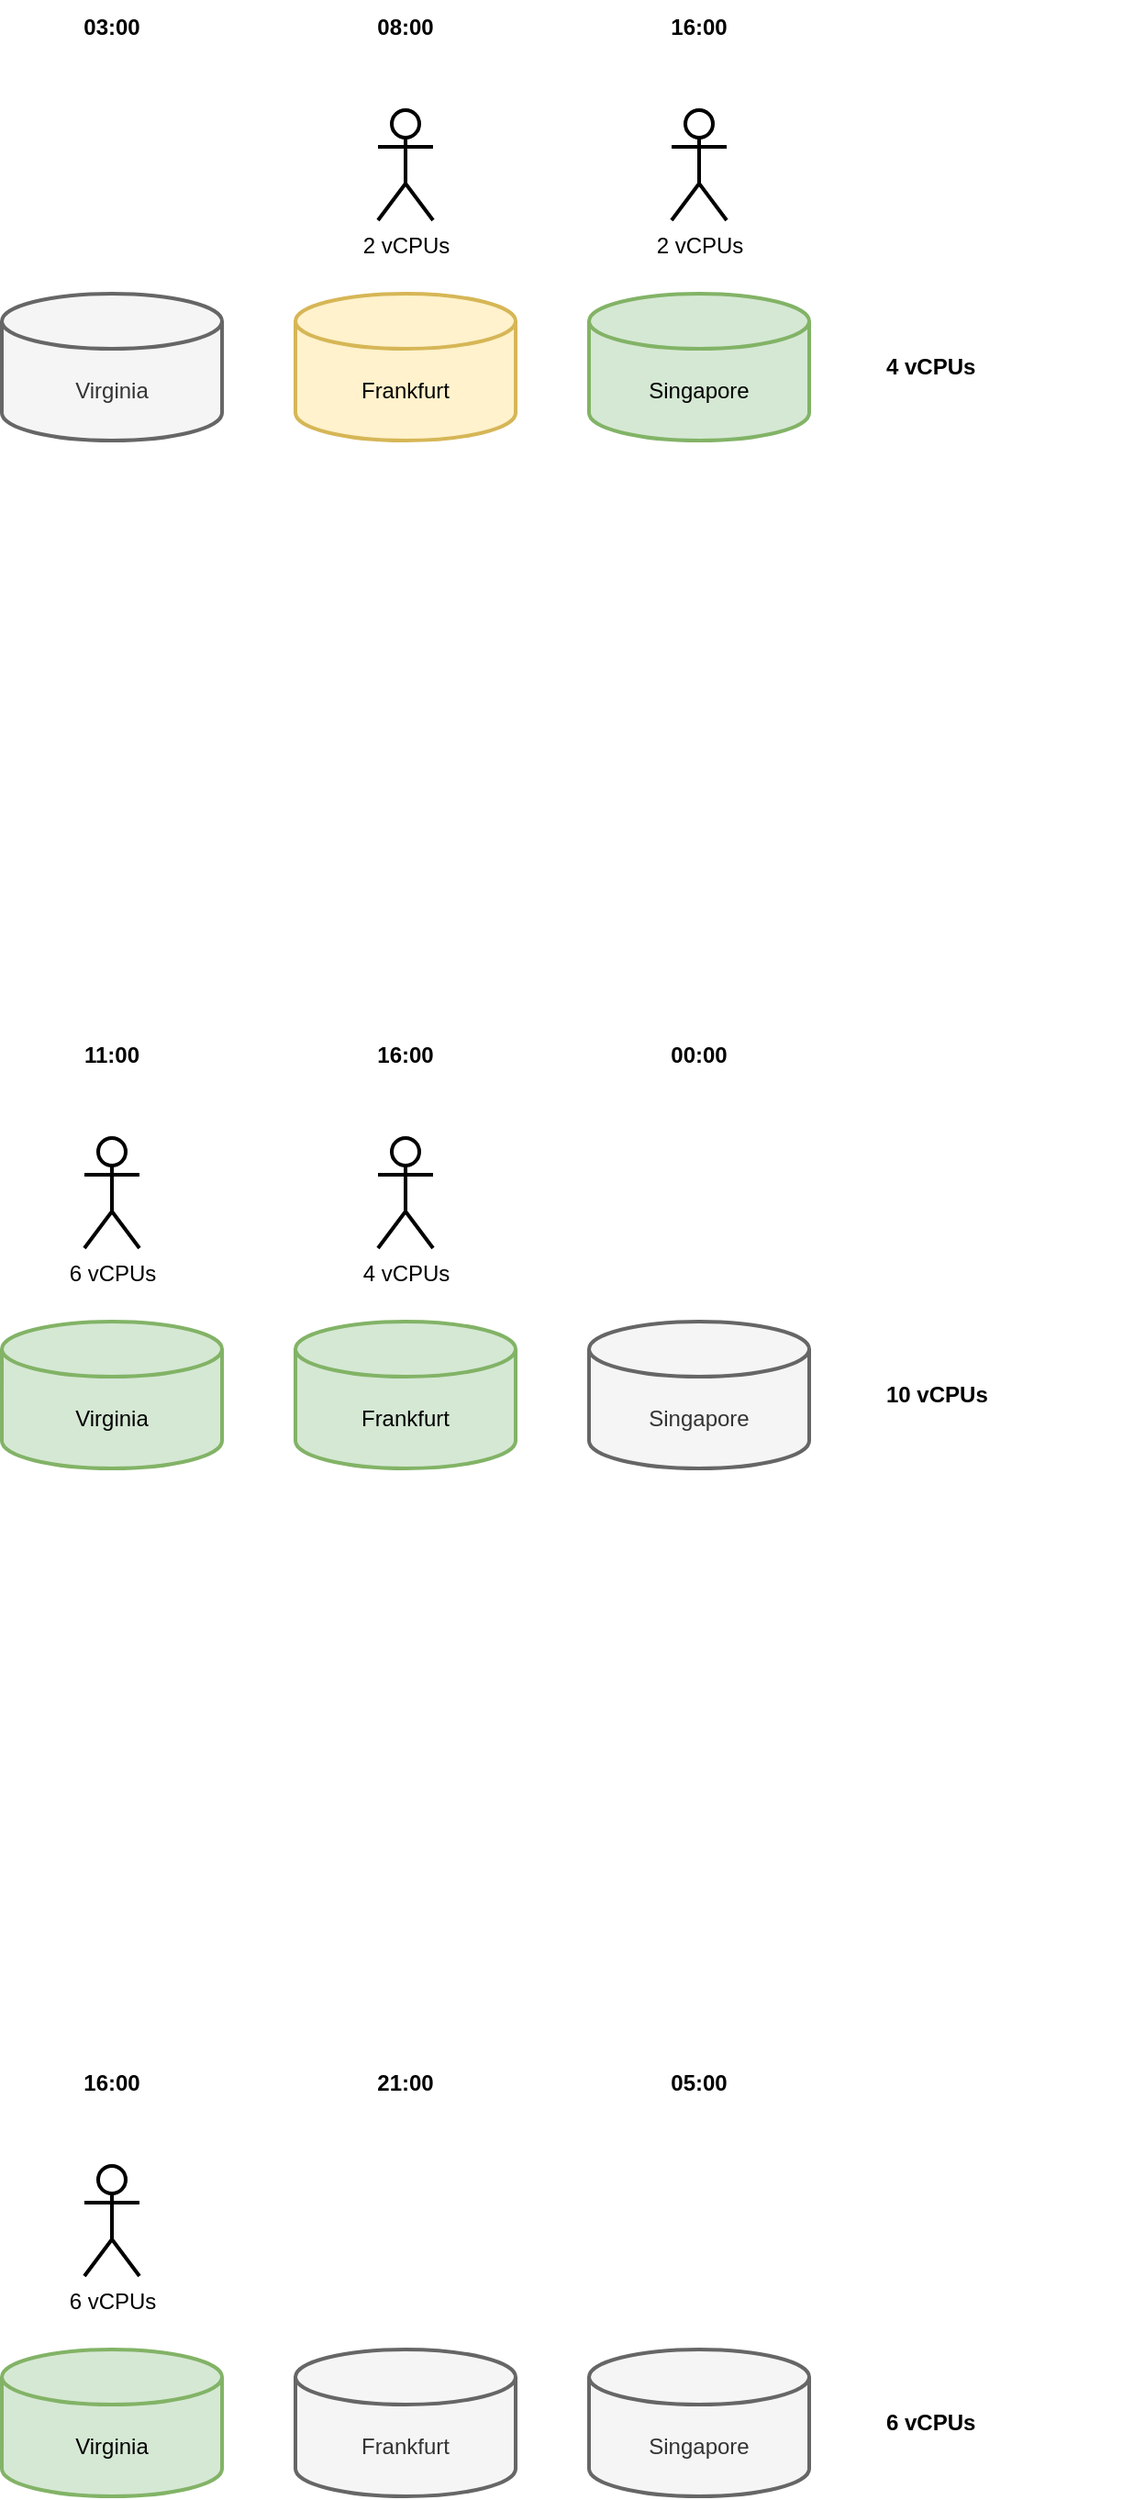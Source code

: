 <mxfile>
    <diagram id="egCJQXx5akYZ2FTzE-84" name="Page-1">
        <mxGraphModel dx="649" dy="856" grid="1" gridSize="10" guides="1" tooltips="1" connect="1" arrows="1" fold="1" page="0" pageScale="1" pageWidth="827" pageHeight="1169" math="0" shadow="0">
            <root>
                <mxCell id="0"/>
                <mxCell id="1" parent="0"/>
                <mxCell id="3" value="Virginia" style="shape=cylinder3;whiteSpace=wrap;html=1;boundedLbl=1;backgroundOutline=1;size=15;strokeWidth=2;fillColor=#f5f5f5;strokeColor=#666666;fontColor=#333333;" parent="1" vertex="1">
                    <mxGeometry x="120" y="240" width="120" height="80" as="geometry"/>
                </mxCell>
                <mxCell id="4" value="Frankfurt" style="shape=cylinder3;whiteSpace=wrap;html=1;boundedLbl=1;backgroundOutline=1;size=15;strokeWidth=2;fillColor=#fff2cc;strokeColor=#d6b656;" parent="1" vertex="1">
                    <mxGeometry x="280" y="240" width="120" height="80" as="geometry"/>
                </mxCell>
                <mxCell id="5" value="Singapore" style="shape=cylinder3;whiteSpace=wrap;html=1;boundedLbl=1;backgroundOutline=1;size=15;strokeWidth=2;fillColor=#d5e8d4;strokeColor=#82b366;" parent="1" vertex="1">
                    <mxGeometry x="440" y="240" width="120" height="80" as="geometry"/>
                </mxCell>
                <mxCell id="6" value="&lt;span style=&quot;color: rgb(0, 0, 0); font-family: Helvetica; font-size: 12px; font-style: normal; font-variant-ligatures: normal; font-variant-caps: normal; font-weight: 400; letter-spacing: normal; orphans: 2; text-align: center; text-indent: 0px; text-transform: none; widows: 2; word-spacing: 0px; -webkit-text-stroke-width: 0px; background-color: rgb(255, 255, 255); text-decoration-thickness: initial; text-decoration-style: initial; text-decoration-color: initial; float: none; display: inline !important;&quot;&gt;2 vCPUs&lt;/span&gt;" style="shape=umlActor;verticalLabelPosition=bottom;verticalAlign=top;html=1;outlineConnect=0;strokeWidth=2;" parent="1" vertex="1">
                    <mxGeometry x="485" y="140" width="30" height="60" as="geometry"/>
                </mxCell>
                <mxCell id="10" value="&lt;span style=&quot;color: rgb(0, 0, 0); font-family: Helvetica; font-size: 12px; font-style: normal; font-variant-ligatures: normal; font-variant-caps: normal; font-weight: 400; letter-spacing: normal; orphans: 2; text-align: center; text-indent: 0px; text-transform: none; widows: 2; word-spacing: 0px; -webkit-text-stroke-width: 0px; background-color: rgb(255, 255, 255); text-decoration-thickness: initial; text-decoration-style: initial; text-decoration-color: initial; float: none; display: inline !important;&quot;&gt;2 vCPUs&lt;/span&gt;" style="shape=umlActor;verticalLabelPosition=bottom;verticalAlign=top;html=1;outlineConnect=0;strokeWidth=2;" parent="1" vertex="1">
                    <mxGeometry x="325" y="140" width="30" height="60" as="geometry"/>
                </mxCell>
                <mxCell id="14" value="Virginia" style="shape=cylinder3;whiteSpace=wrap;html=1;boundedLbl=1;backgroundOutline=1;size=15;strokeWidth=2;fillColor=#d5e8d4;strokeColor=#82b366;" parent="1" vertex="1">
                    <mxGeometry x="120" y="800" width="120" height="80" as="geometry"/>
                </mxCell>
                <mxCell id="15" value="Frankfurt" style="shape=cylinder3;whiteSpace=wrap;html=1;boundedLbl=1;backgroundOutline=1;size=15;strokeWidth=2;fillColor=#d5e8d4;strokeColor=#82b366;" parent="1" vertex="1">
                    <mxGeometry x="280" y="800" width="120" height="80" as="geometry"/>
                </mxCell>
                <mxCell id="16" value="Singapore" style="shape=cylinder3;whiteSpace=wrap;html=1;boundedLbl=1;backgroundOutline=1;size=15;strokeWidth=2;fillColor=#f5f5f5;strokeColor=#666666;fontColor=#333333;" parent="1" vertex="1">
                    <mxGeometry x="440" y="800" width="120" height="80" as="geometry"/>
                </mxCell>
                <mxCell id="20" value="&lt;span style=&quot;color: rgb(0, 0, 0); font-family: Helvetica; font-size: 12px; font-style: normal; font-variant-ligatures: normal; font-variant-caps: normal; font-weight: 400; letter-spacing: normal; orphans: 2; text-align: center; text-indent: 0px; text-transform: none; widows: 2; word-spacing: 0px; -webkit-text-stroke-width: 0px; background-color: rgb(255, 255, 255); text-decoration-thickness: initial; text-decoration-style: initial; text-decoration-color: initial; float: none; display: inline !important;&quot;&gt;4 vCPUs&lt;/span&gt;" style="shape=umlActor;verticalLabelPosition=bottom;verticalAlign=top;html=1;outlineConnect=0;strokeWidth=2;" parent="1" vertex="1">
                    <mxGeometry x="325" y="700" width="30" height="60" as="geometry"/>
                </mxCell>
                <mxCell id="22" value="&lt;span style=&quot;color: rgb(0, 0, 0); font-family: Helvetica; font-size: 12px; font-style: normal; font-variant-ligatures: normal; font-variant-caps: normal; font-weight: 400; letter-spacing: normal; orphans: 2; text-align: center; text-indent: 0px; text-transform: none; widows: 2; word-spacing: 0px; -webkit-text-stroke-width: 0px; background-color: rgb(255, 255, 255); text-decoration-thickness: initial; text-decoration-style: initial; text-decoration-color: initial; float: none; display: inline !important;&quot;&gt;6 vCPUs&lt;/span&gt;" style="shape=umlActor;verticalLabelPosition=bottom;verticalAlign=top;html=1;outlineConnect=0;strokeWidth=2;" parent="1" vertex="1">
                    <mxGeometry x="165" y="700" width="30" height="60" as="geometry"/>
                </mxCell>
                <mxCell id="25" value="Virginia" style="shape=cylinder3;whiteSpace=wrap;html=1;boundedLbl=1;backgroundOutline=1;size=15;strokeWidth=2;fillColor=#d5e8d4;strokeColor=#82b366;" parent="1" vertex="1">
                    <mxGeometry x="120" y="1360" width="120" height="80" as="geometry"/>
                </mxCell>
                <mxCell id="26" value="Frankfurt" style="shape=cylinder3;whiteSpace=wrap;html=1;boundedLbl=1;backgroundOutline=1;size=15;strokeWidth=2;fillColor=#f5f5f5;strokeColor=#666666;fontColor=#333333;" parent="1" vertex="1">
                    <mxGeometry x="280" y="1360" width="120" height="80" as="geometry"/>
                </mxCell>
                <mxCell id="27" value="Singapore" style="shape=cylinder3;whiteSpace=wrap;html=1;boundedLbl=1;backgroundOutline=1;size=15;strokeWidth=2;fillColor=#f5f5f5;strokeColor=#666666;fontColor=#333333;" parent="1" vertex="1">
                    <mxGeometry x="440" y="1360" width="120" height="80" as="geometry"/>
                </mxCell>
                <mxCell id="31" value="&lt;span style=&quot;color: rgb(0, 0, 0); font-family: Helvetica; font-size: 12px; font-style: normal; font-variant-ligatures: normal; font-variant-caps: normal; font-weight: 400; letter-spacing: normal; orphans: 2; text-align: center; text-indent: 0px; text-transform: none; widows: 2; word-spacing: 0px; -webkit-text-stroke-width: 0px; background-color: rgb(255, 255, 255); text-decoration-thickness: initial; text-decoration-style: initial; text-decoration-color: initial; float: none; display: inline !important;&quot;&gt;6 vCPUs&lt;/span&gt;" style="shape=umlActor;verticalLabelPosition=bottom;verticalAlign=top;html=1;outlineConnect=0;strokeWidth=2;" parent="1" vertex="1">
                    <mxGeometry x="165" y="1260" width="30" height="60" as="geometry"/>
                </mxCell>
                <mxCell id="35" value="16:00" style="text;html=1;strokeColor=none;fillColor=none;align=center;verticalAlign=middle;whiteSpace=wrap;rounded=0;strokeWidth=2;fontStyle=1" parent="1" vertex="1">
                    <mxGeometry x="470" y="80" width="60" height="30" as="geometry"/>
                </mxCell>
                <mxCell id="36" value="08:00" style="text;html=1;strokeColor=none;fillColor=none;align=center;verticalAlign=middle;whiteSpace=wrap;rounded=0;strokeWidth=2;fontStyle=1" parent="1" vertex="1">
                    <mxGeometry x="310" y="80" width="60" height="30" as="geometry"/>
                </mxCell>
                <mxCell id="37" value="03:00" style="text;html=1;strokeColor=none;fillColor=none;align=center;verticalAlign=middle;whiteSpace=wrap;rounded=0;strokeWidth=2;fontStyle=1" parent="1" vertex="1">
                    <mxGeometry x="150" y="80" width="60" height="30" as="geometry"/>
                </mxCell>
                <mxCell id="39" value="16:00" style="text;html=1;strokeColor=none;fillColor=none;align=center;verticalAlign=middle;whiteSpace=wrap;rounded=0;strokeWidth=2;fontStyle=1" parent="1" vertex="1">
                    <mxGeometry x="310" y="640" width="60" height="30" as="geometry"/>
                </mxCell>
                <mxCell id="40" value="11:00" style="text;html=1;strokeColor=none;fillColor=none;align=center;verticalAlign=middle;whiteSpace=wrap;rounded=0;strokeWidth=2;fontStyle=1" parent="1" vertex="1">
                    <mxGeometry x="150" y="640" width="60" height="30" as="geometry"/>
                </mxCell>
                <mxCell id="41" value="00:00" style="text;html=1;strokeColor=none;fillColor=none;align=center;verticalAlign=middle;whiteSpace=wrap;rounded=0;strokeWidth=2;fontStyle=1" parent="1" vertex="1">
                    <mxGeometry x="470" y="640" width="60" height="30" as="geometry"/>
                </mxCell>
                <mxCell id="43" value="21:00" style="text;html=1;strokeColor=none;fillColor=none;align=center;verticalAlign=middle;whiteSpace=wrap;rounded=0;strokeWidth=2;fontStyle=1" parent="1" vertex="1">
                    <mxGeometry x="310" y="1200" width="60" height="30" as="geometry"/>
                </mxCell>
                <mxCell id="44" value="16:00" style="text;html=1;strokeColor=none;fillColor=none;align=center;verticalAlign=middle;whiteSpace=wrap;rounded=0;strokeWidth=2;fontStyle=1" parent="1" vertex="1">
                    <mxGeometry x="150" y="1200" width="60" height="30" as="geometry"/>
                </mxCell>
                <mxCell id="45" value="05:00" style="text;html=1;strokeColor=none;fillColor=none;align=center;verticalAlign=middle;whiteSpace=wrap;rounded=0;strokeWidth=2;fontStyle=1" parent="1" vertex="1">
                    <mxGeometry x="470" y="1200" width="60" height="30" as="geometry"/>
                </mxCell>
                <mxCell id="46" value="4 vCPUs" style="text;html=1;strokeColor=none;fillColor=none;align=left;verticalAlign=middle;whiteSpace=wrap;rounded=0;strokeWidth=2;fontStyle=1" parent="1" vertex="1">
                    <mxGeometry x="600" y="265" width="130" height="30" as="geometry"/>
                </mxCell>
                <mxCell id="50" value="10 vCPUs" style="text;html=1;strokeColor=none;fillColor=none;align=left;verticalAlign=middle;whiteSpace=wrap;rounded=0;strokeWidth=2;fontStyle=1" parent="1" vertex="1">
                    <mxGeometry x="600" y="825" width="130" height="30" as="geometry"/>
                </mxCell>
                <mxCell id="51" value="6 vCPUs" style="text;html=1;strokeColor=none;fillColor=none;align=left;verticalAlign=middle;whiteSpace=wrap;rounded=0;strokeWidth=2;fontStyle=1" parent="1" vertex="1">
                    <mxGeometry x="600" y="1385" width="130" height="30" as="geometry"/>
                </mxCell>
            </root>
        </mxGraphModel>
    </diagram>
</mxfile>